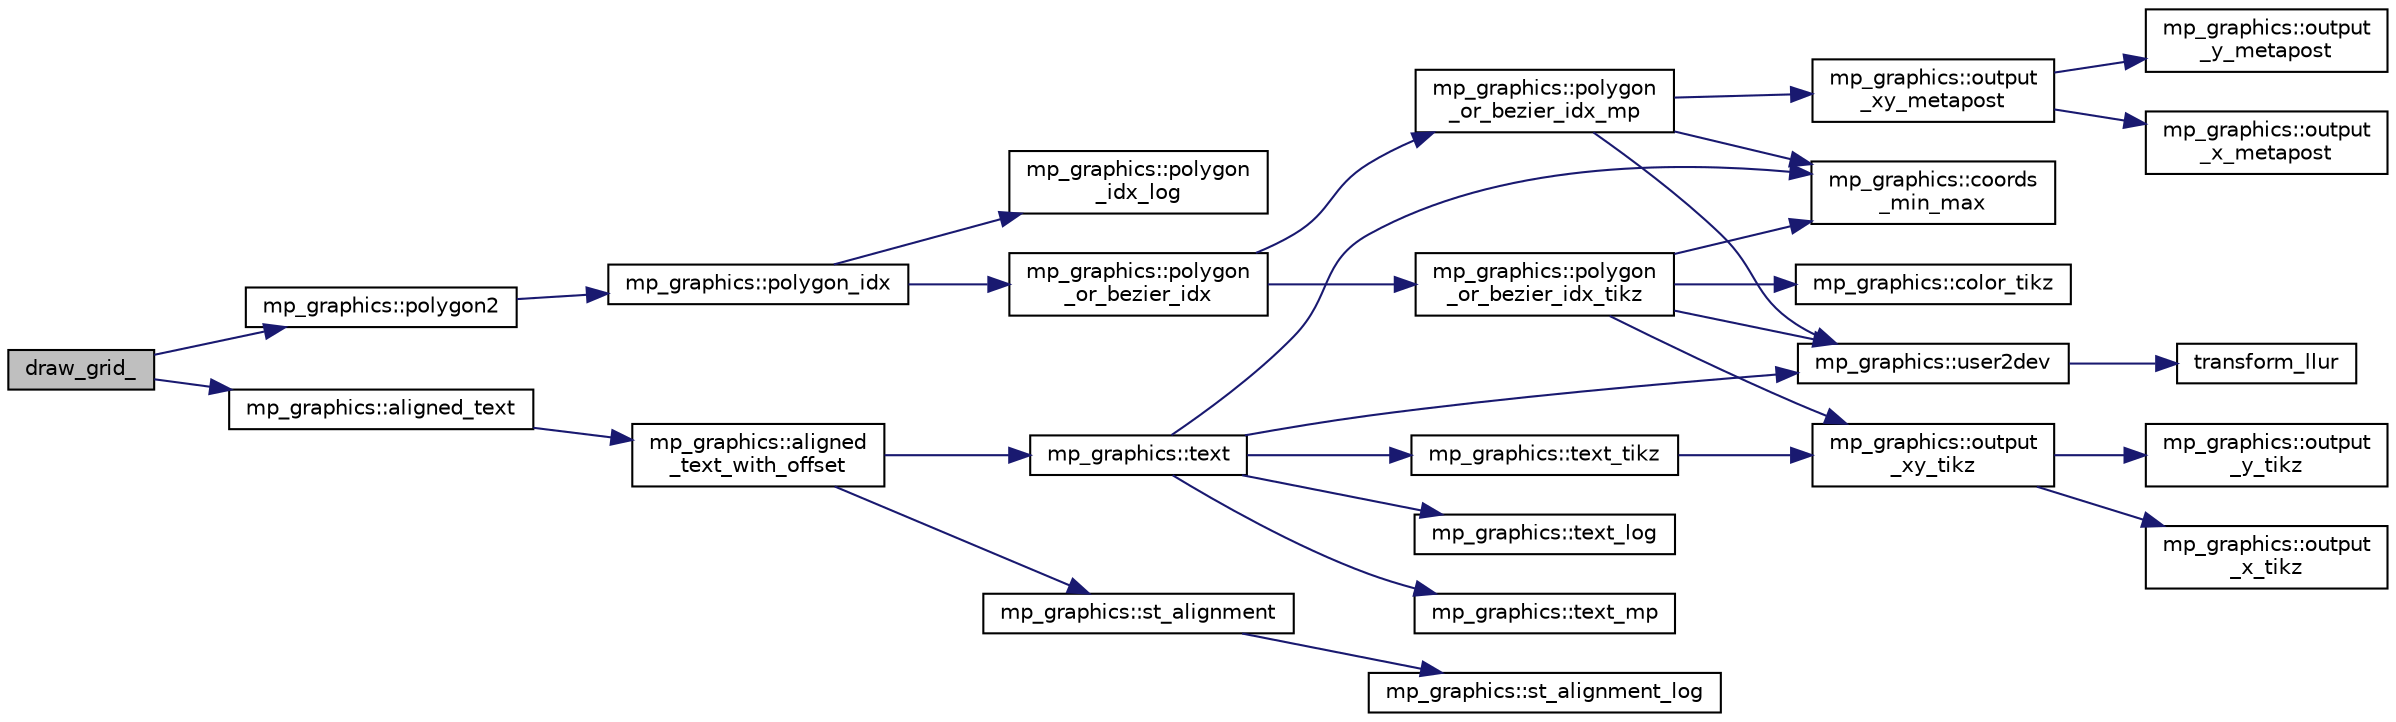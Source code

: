 digraph "draw_grid_"
{
  edge [fontname="Helvetica",fontsize="10",labelfontname="Helvetica",labelfontsize="10"];
  node [fontname="Helvetica",fontsize="10",shape=record];
  rankdir="LR";
  Node1069 [label="draw_grid_",height=0.2,width=0.4,color="black", fillcolor="grey75", style="filled", fontcolor="black"];
  Node1069 -> Node1070 [color="midnightblue",fontsize="10",style="solid",fontname="Helvetica"];
  Node1070 [label="mp_graphics::polygon2",height=0.2,width=0.4,color="black", fillcolor="white", style="filled",URL="$da/d2c/classmp__graphics.html#ad4052be9dec4eeef879dcc8ca6d85d71"];
  Node1070 -> Node1071 [color="midnightblue",fontsize="10",style="solid",fontname="Helvetica"];
  Node1071 [label="mp_graphics::polygon_idx",height=0.2,width=0.4,color="black", fillcolor="white", style="filled",URL="$da/d2c/classmp__graphics.html#a60729a478cad572ccb9df00b0f5988df"];
  Node1071 -> Node1072 [color="midnightblue",fontsize="10",style="solid",fontname="Helvetica"];
  Node1072 [label="mp_graphics::polygon\l_idx_log",height=0.2,width=0.4,color="black", fillcolor="white", style="filled",URL="$da/d2c/classmp__graphics.html#aef990b1a5e84f4781ff613ce48fafe83"];
  Node1071 -> Node1073 [color="midnightblue",fontsize="10",style="solid",fontname="Helvetica"];
  Node1073 [label="mp_graphics::polygon\l_or_bezier_idx",height=0.2,width=0.4,color="black", fillcolor="white", style="filled",URL="$da/d2c/classmp__graphics.html#ac67f20507b7b4f592e9ed90aaa1f472a"];
  Node1073 -> Node1074 [color="midnightblue",fontsize="10",style="solid",fontname="Helvetica"];
  Node1074 [label="mp_graphics::polygon\l_or_bezier_idx_mp",height=0.2,width=0.4,color="black", fillcolor="white", style="filled",URL="$da/d2c/classmp__graphics.html#ac1c736f6c02abd6df696eb949c3513ac"];
  Node1074 -> Node1075 [color="midnightblue",fontsize="10",style="solid",fontname="Helvetica"];
  Node1075 [label="mp_graphics::coords\l_min_max",height=0.2,width=0.4,color="black", fillcolor="white", style="filled",URL="$da/d2c/classmp__graphics.html#afa0af74da2afd1d00b2eeb5e25b4f596"];
  Node1074 -> Node1076 [color="midnightblue",fontsize="10",style="solid",fontname="Helvetica"];
  Node1076 [label="mp_graphics::user2dev",height=0.2,width=0.4,color="black", fillcolor="white", style="filled",URL="$da/d2c/classmp__graphics.html#af087f5f4b08c72f67f5e35cc312070fb"];
  Node1076 -> Node1077 [color="midnightblue",fontsize="10",style="solid",fontname="Helvetica"];
  Node1077 [label="transform_llur",height=0.2,width=0.4,color="black", fillcolor="white", style="filled",URL="$d9/d29/draw_8_c.html#af38b139f64e19404b9a944c7188d4aff"];
  Node1074 -> Node1078 [color="midnightblue",fontsize="10",style="solid",fontname="Helvetica"];
  Node1078 [label="mp_graphics::output\l_xy_metapost",height=0.2,width=0.4,color="black", fillcolor="white", style="filled",URL="$da/d2c/classmp__graphics.html#a564e7d2700489eed72ea865b3acc14db"];
  Node1078 -> Node1079 [color="midnightblue",fontsize="10",style="solid",fontname="Helvetica"];
  Node1079 [label="mp_graphics::output\l_x_metapost",height=0.2,width=0.4,color="black", fillcolor="white", style="filled",URL="$da/d2c/classmp__graphics.html#aee38beb59e940946cbb575cde90b9cfe"];
  Node1078 -> Node1080 [color="midnightblue",fontsize="10",style="solid",fontname="Helvetica"];
  Node1080 [label="mp_graphics::output\l_y_metapost",height=0.2,width=0.4,color="black", fillcolor="white", style="filled",URL="$da/d2c/classmp__graphics.html#a41c9d8463dc57fa97bb9a1e0577980b6"];
  Node1073 -> Node1081 [color="midnightblue",fontsize="10",style="solid",fontname="Helvetica"];
  Node1081 [label="mp_graphics::polygon\l_or_bezier_idx_tikz",height=0.2,width=0.4,color="black", fillcolor="white", style="filled",URL="$da/d2c/classmp__graphics.html#ae266ecef91f4cd8a6fd4054b17354370"];
  Node1081 -> Node1082 [color="midnightblue",fontsize="10",style="solid",fontname="Helvetica"];
  Node1082 [label="mp_graphics::color_tikz",height=0.2,width=0.4,color="black", fillcolor="white", style="filled",URL="$da/d2c/classmp__graphics.html#a55d0835caab08eaf3e409096bbb91d63"];
  Node1081 -> Node1075 [color="midnightblue",fontsize="10",style="solid",fontname="Helvetica"];
  Node1081 -> Node1076 [color="midnightblue",fontsize="10",style="solid",fontname="Helvetica"];
  Node1081 -> Node1083 [color="midnightblue",fontsize="10",style="solid",fontname="Helvetica"];
  Node1083 [label="mp_graphics::output\l_xy_tikz",height=0.2,width=0.4,color="black", fillcolor="white", style="filled",URL="$da/d2c/classmp__graphics.html#a640800bc67fec9ed441b27c71461e9c6"];
  Node1083 -> Node1084 [color="midnightblue",fontsize="10",style="solid",fontname="Helvetica"];
  Node1084 [label="mp_graphics::output\l_x_tikz",height=0.2,width=0.4,color="black", fillcolor="white", style="filled",URL="$da/d2c/classmp__graphics.html#a311d4fb1c32d1eb0faeee055bb8badee"];
  Node1083 -> Node1085 [color="midnightblue",fontsize="10",style="solid",fontname="Helvetica"];
  Node1085 [label="mp_graphics::output\l_y_tikz",height=0.2,width=0.4,color="black", fillcolor="white", style="filled",URL="$da/d2c/classmp__graphics.html#a0d6bddb89b4c58c82aa124dd003dda08"];
  Node1069 -> Node1086 [color="midnightblue",fontsize="10",style="solid",fontname="Helvetica"];
  Node1086 [label="mp_graphics::aligned_text",height=0.2,width=0.4,color="black", fillcolor="white", style="filled",URL="$da/d2c/classmp__graphics.html#a52ca0d0e39640fe15c6a8bd8633c9e5a"];
  Node1086 -> Node1087 [color="midnightblue",fontsize="10",style="solid",fontname="Helvetica"];
  Node1087 [label="mp_graphics::aligned\l_text_with_offset",height=0.2,width=0.4,color="black", fillcolor="white", style="filled",URL="$da/d2c/classmp__graphics.html#a3b5a8558ee721bd8b9ed36e732317679"];
  Node1087 -> Node1088 [color="midnightblue",fontsize="10",style="solid",fontname="Helvetica"];
  Node1088 [label="mp_graphics::st_alignment",height=0.2,width=0.4,color="black", fillcolor="white", style="filled",URL="$da/d2c/classmp__graphics.html#ab897ac847368de2da4296c7f159cc5f9"];
  Node1088 -> Node1089 [color="midnightblue",fontsize="10",style="solid",fontname="Helvetica"];
  Node1089 [label="mp_graphics::st_alignment_log",height=0.2,width=0.4,color="black", fillcolor="white", style="filled",URL="$da/d2c/classmp__graphics.html#a9f7aa1c186791f69881ddbf590835f3e"];
  Node1087 -> Node1090 [color="midnightblue",fontsize="10",style="solid",fontname="Helvetica"];
  Node1090 [label="mp_graphics::text",height=0.2,width=0.4,color="black", fillcolor="white", style="filled",URL="$da/d2c/classmp__graphics.html#ae92ece77cf1942bfee760d6cf854b74b"];
  Node1090 -> Node1075 [color="midnightblue",fontsize="10",style="solid",fontname="Helvetica"];
  Node1090 -> Node1076 [color="midnightblue",fontsize="10",style="solid",fontname="Helvetica"];
  Node1090 -> Node1091 [color="midnightblue",fontsize="10",style="solid",fontname="Helvetica"];
  Node1091 [label="mp_graphics::text_log",height=0.2,width=0.4,color="black", fillcolor="white", style="filled",URL="$da/d2c/classmp__graphics.html#a3a8320de1e68f3c290e138355f05f8ae"];
  Node1090 -> Node1092 [color="midnightblue",fontsize="10",style="solid",fontname="Helvetica"];
  Node1092 [label="mp_graphics::text_mp",height=0.2,width=0.4,color="black", fillcolor="white", style="filled",URL="$da/d2c/classmp__graphics.html#ad30aeb75639e84d876dade51faa50bee"];
  Node1090 -> Node1093 [color="midnightblue",fontsize="10",style="solid",fontname="Helvetica"];
  Node1093 [label="mp_graphics::text_tikz",height=0.2,width=0.4,color="black", fillcolor="white", style="filled",URL="$da/d2c/classmp__graphics.html#ac7e4333813701bcc76fc5eba7700bdbd"];
  Node1093 -> Node1083 [color="midnightblue",fontsize="10",style="solid",fontname="Helvetica"];
}
